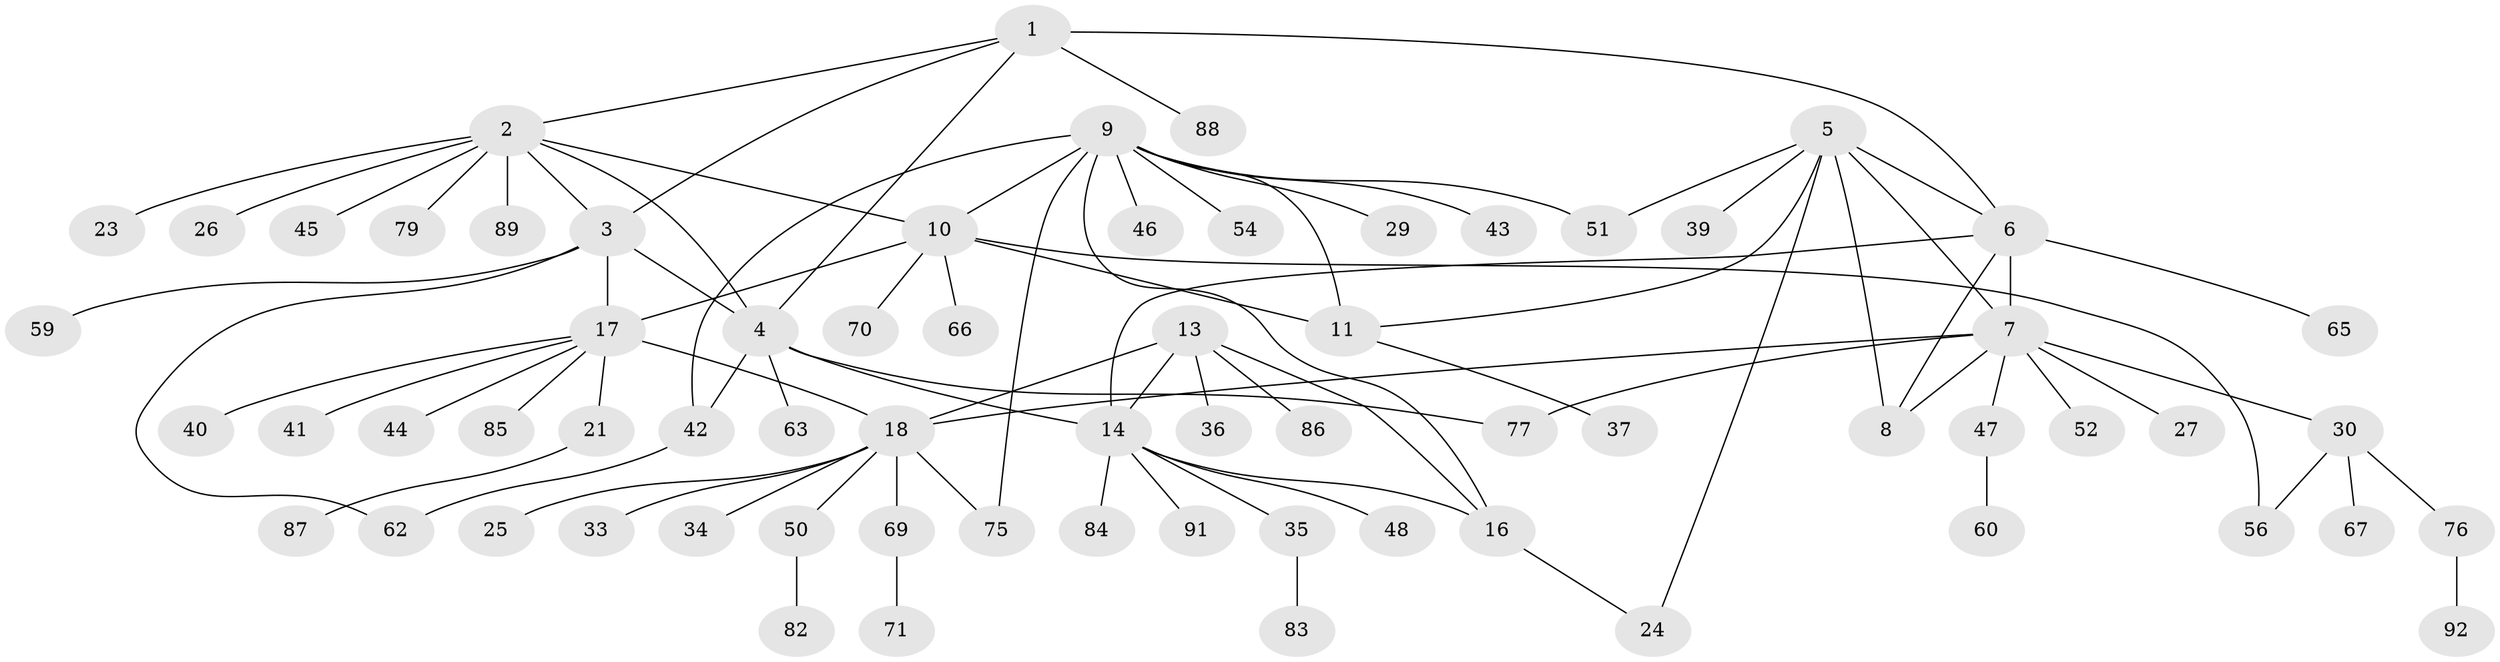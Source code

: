 // Generated by graph-tools (version 1.1) at 2025/52/02/27/25 19:52:19]
// undirected, 68 vertices, 88 edges
graph export_dot {
graph [start="1"]
  node [color=gray90,style=filled];
  1 [super="+68"];
  2 [super="+22"];
  3 [super="+53"];
  4 [super="+55"];
  5 [super="+73"];
  6 [super="+78"];
  7 [super="+28"];
  8 [super="+58"];
  9 [super="+38"];
  10 [super="+12"];
  11 [super="+90"];
  13 [super="+31"];
  14 [super="+15"];
  16 [super="+32"];
  17 [super="+20"];
  18 [super="+19"];
  21;
  23;
  24 [super="+72"];
  25;
  26;
  27;
  29;
  30;
  33;
  34;
  35;
  36;
  37;
  39;
  40;
  41;
  42 [super="+61"];
  43 [super="+49"];
  44;
  45;
  46;
  47;
  48 [super="+57"];
  50;
  51;
  52;
  54;
  56 [super="+74"];
  59 [super="+64"];
  60;
  62 [super="+80"];
  63;
  65;
  66;
  67;
  69;
  70;
  71;
  75;
  76 [super="+81"];
  77;
  79;
  82;
  83;
  84;
  85;
  86;
  87;
  88;
  89;
  91;
  92;
  1 -- 2;
  1 -- 3;
  1 -- 4;
  1 -- 6 [weight=2];
  1 -- 88;
  2 -- 3;
  2 -- 4;
  2 -- 26;
  2 -- 45;
  2 -- 79;
  2 -- 89;
  2 -- 23;
  2 -- 10;
  3 -- 4;
  3 -- 59;
  3 -- 17;
  3 -- 62;
  4 -- 42;
  4 -- 63;
  4 -- 77;
  4 -- 14;
  5 -- 6;
  5 -- 7;
  5 -- 8;
  5 -- 11;
  5 -- 24;
  5 -- 39;
  5 -- 51;
  6 -- 7;
  6 -- 8;
  6 -- 65;
  6 -- 14;
  7 -- 8;
  7 -- 18;
  7 -- 27;
  7 -- 30;
  7 -- 47;
  7 -- 77;
  7 -- 52;
  9 -- 10 [weight=2];
  9 -- 11;
  9 -- 16;
  9 -- 29;
  9 -- 46;
  9 -- 51;
  9 -- 54;
  9 -- 75;
  9 -- 42;
  9 -- 43;
  10 -- 11 [weight=2];
  10 -- 70;
  10 -- 17;
  10 -- 66;
  10 -- 56;
  11 -- 37;
  13 -- 14 [weight=2];
  13 -- 16;
  13 -- 36;
  13 -- 18;
  13 -- 86;
  14 -- 16 [weight=2];
  14 -- 48;
  14 -- 35;
  14 -- 84;
  14 -- 91;
  16 -- 24;
  17 -- 18 [weight=4];
  17 -- 21;
  17 -- 41;
  17 -- 44;
  17 -- 85;
  17 -- 40;
  18 -- 25;
  18 -- 50;
  18 -- 33;
  18 -- 34;
  18 -- 69;
  18 -- 75;
  21 -- 87;
  30 -- 56;
  30 -- 67;
  30 -- 76;
  35 -- 83;
  42 -- 62;
  47 -- 60;
  50 -- 82;
  69 -- 71;
  76 -- 92;
}
